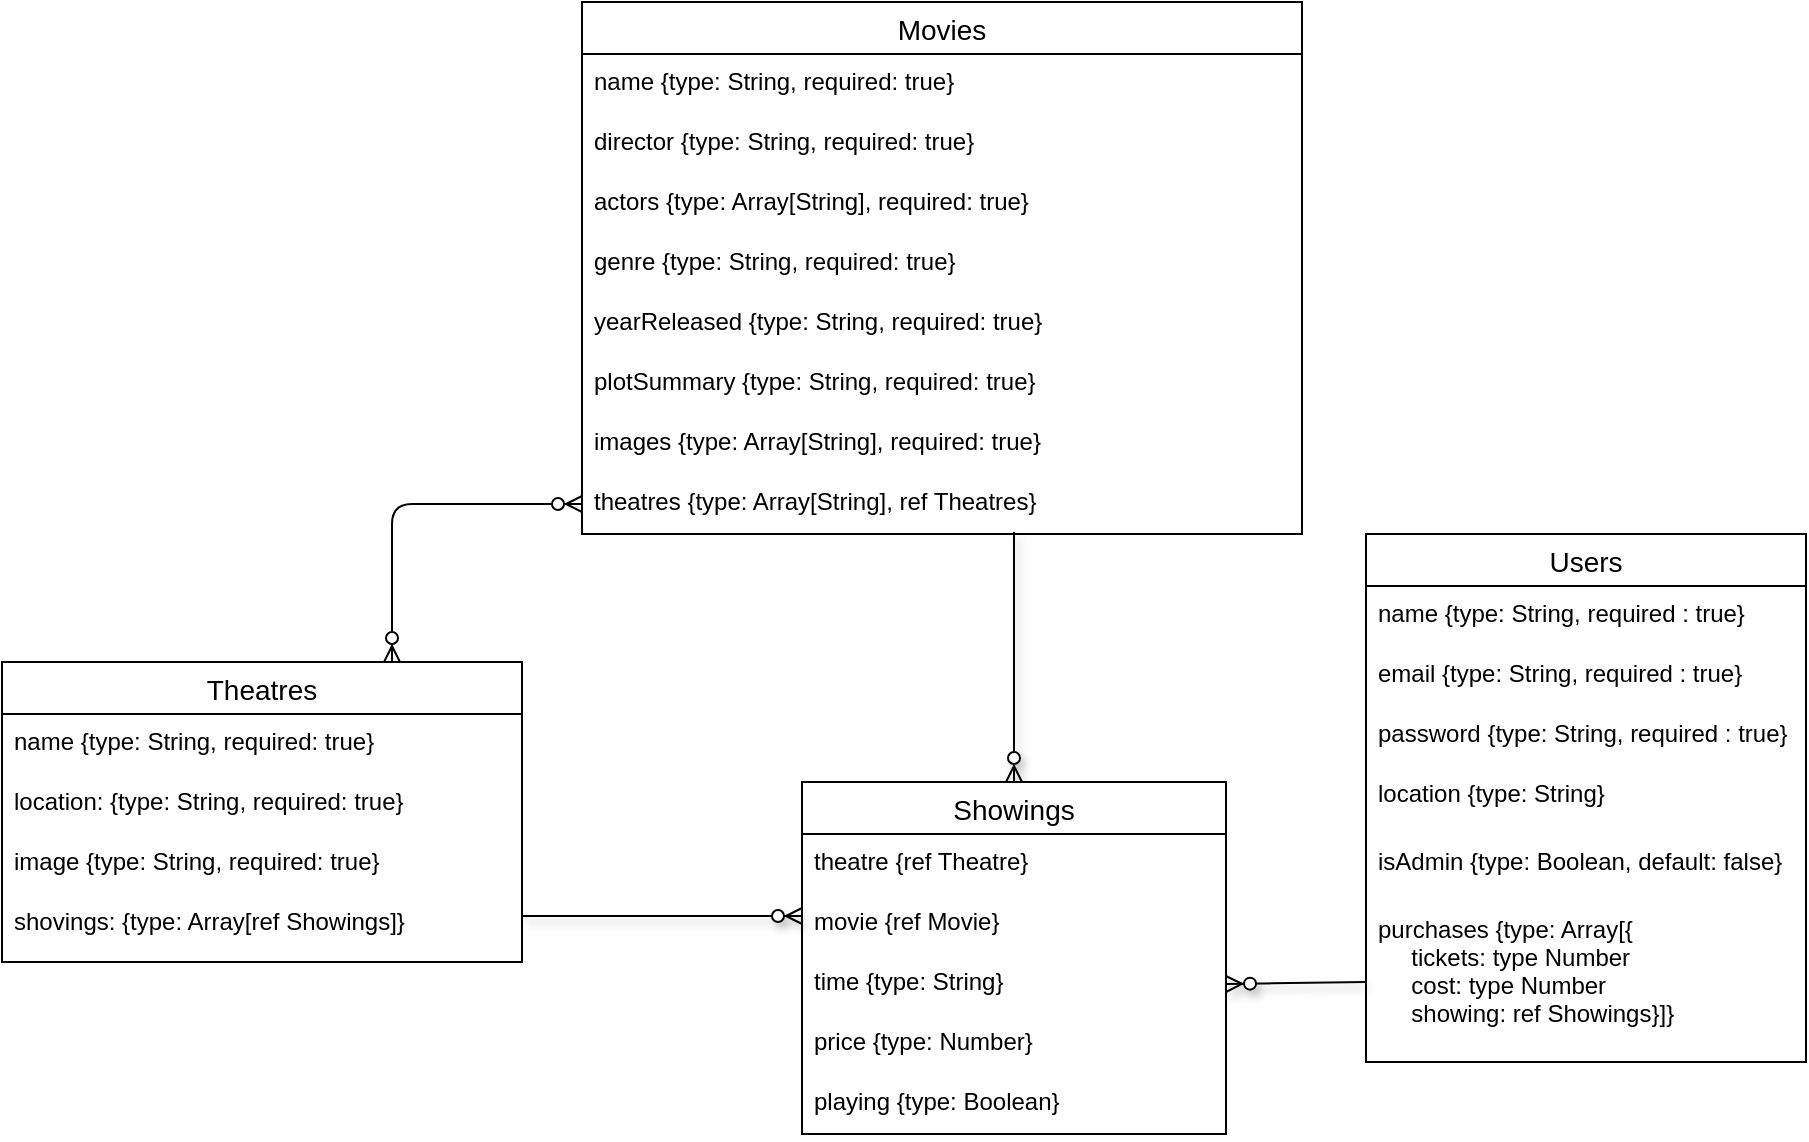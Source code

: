 <mxfile version="13.1.3">
    <diagram id="6hGFLwfOUW9BJ-s0fimq" name="Page-1">
        <mxGraphModel dx="312" dy="410" grid="1" gridSize="10" guides="1" tooltips="1" connect="1" arrows="1" fold="1" page="1" pageScale="1" pageWidth="827" pageHeight="1169" math="0" shadow="0">
            <root>
                <mxCell id="0"/>
                <mxCell id="1" parent="0"/>
                <mxCell id="2" value="" style="edgeStyle=orthogonalEdgeStyle;fontSize=12;html=1;endArrow=ERzeroToMany;endFill=1;startArrow=ERzeroToMany;entryX=0;entryY=0.5;entryDx=0;entryDy=0;exitX=0.75;exitY=0;exitDx=0;exitDy=0;" edge="1" parent="1" source="12" target="11">
                    <mxGeometry width="100" height="100" relative="1" as="geometry">
                        <mxPoint x="268" y="432" as="sourcePoint"/>
                        <mxPoint x="368" y="332" as="targetPoint"/>
                    </mxGeometry>
                </mxCell>
                <mxCell id="3" value="Movies" style="swimlane;fontStyle=0;childLayout=stackLayout;horizontal=1;startSize=26;horizontalStack=0;resizeParent=1;resizeParentMax=0;resizeLast=0;collapsible=1;marginBottom=0;align=center;fontSize=14;" vertex="1" parent="1">
                    <mxGeometry x="338" y="82" width="360" height="266" as="geometry"/>
                </mxCell>
                <mxCell id="4" value="name {type: String, required: true}" style="text;strokeColor=none;fillColor=none;spacingLeft=4;spacingRight=4;overflow=hidden;rotatable=0;points=[[0,0.5],[1,0.5]];portConstraint=eastwest;fontSize=12;" vertex="1" parent="3">
                    <mxGeometry y="26" width="360" height="30" as="geometry"/>
                </mxCell>
                <mxCell id="5" value="director {type: String, required: true}" style="text;strokeColor=none;fillColor=none;spacingLeft=4;spacingRight=4;overflow=hidden;rotatable=0;points=[[0,0.5],[1,0.5]];portConstraint=eastwest;fontSize=12;" vertex="1" parent="3">
                    <mxGeometry y="56" width="360" height="30" as="geometry"/>
                </mxCell>
                <mxCell id="6" value="actors {type: Array[String], required: true}" style="text;strokeColor=none;fillColor=none;spacingLeft=4;spacingRight=4;overflow=hidden;rotatable=0;points=[[0,0.5],[1,0.5]];portConstraint=eastwest;fontSize=12;" vertex="1" parent="3">
                    <mxGeometry y="86" width="360" height="30" as="geometry"/>
                </mxCell>
                <mxCell id="7" value="genre {type: String, required: true}" style="text;strokeColor=none;fillColor=none;spacingLeft=4;spacingRight=4;overflow=hidden;rotatable=0;points=[[0,0.5],[1,0.5]];portConstraint=eastwest;fontSize=12;" vertex="1" parent="3">
                    <mxGeometry y="116" width="360" height="30" as="geometry"/>
                </mxCell>
                <mxCell id="8" value="yearReleased {type: String, required: true}" style="text;strokeColor=none;fillColor=none;spacingLeft=4;spacingRight=4;overflow=hidden;rotatable=0;points=[[0,0.5],[1,0.5]];portConstraint=eastwest;fontSize=12;" vertex="1" parent="3">
                    <mxGeometry y="146" width="360" height="30" as="geometry"/>
                </mxCell>
                <mxCell id="9" value="plotSummary {type: String, required: true}" style="text;strokeColor=none;fillColor=none;spacingLeft=4;spacingRight=4;overflow=hidden;rotatable=0;points=[[0,0.5],[1,0.5]];portConstraint=eastwest;fontSize=12;" vertex="1" parent="3">
                    <mxGeometry y="176" width="360" height="30" as="geometry"/>
                </mxCell>
                <mxCell id="10" value="images {type: Array[String], required: true}" style="text;strokeColor=none;fillColor=none;spacingLeft=4;spacingRight=4;overflow=hidden;rotatable=0;points=[[0,0.5],[1,0.5]];portConstraint=eastwest;fontSize=12;" vertex="1" parent="3">
                    <mxGeometry y="206" width="360" height="30" as="geometry"/>
                </mxCell>
                <mxCell id="11" value="theatres {type: Array[String], ref Theatres}" style="text;strokeColor=none;fillColor=none;spacingLeft=4;spacingRight=4;overflow=hidden;rotatable=0;points=[[0,0.5],[1,0.5]];portConstraint=eastwest;fontSize=12;" vertex="1" parent="3">
                    <mxGeometry y="236" width="360" height="30" as="geometry"/>
                </mxCell>
                <mxCell id="12" value="Theatres" style="swimlane;fontStyle=0;childLayout=stackLayout;horizontal=1;startSize=26;horizontalStack=0;resizeParent=1;resizeParentMax=0;resizeLast=0;collapsible=1;marginBottom=0;align=center;fontSize=14;" vertex="1" parent="1">
                    <mxGeometry x="48" y="412" width="260" height="150" as="geometry"/>
                </mxCell>
                <mxCell id="13" value="name {type: String, required: true}" style="text;strokeColor=none;fillColor=none;spacingLeft=4;spacingRight=4;overflow=hidden;rotatable=0;points=[[0,0.5],[1,0.5]];portConstraint=eastwest;fontSize=12;" vertex="1" parent="12">
                    <mxGeometry y="26" width="260" height="30" as="geometry"/>
                </mxCell>
                <mxCell id="14" value="location: {type: String, required: true}" style="text;strokeColor=none;fillColor=none;spacingLeft=4;spacingRight=4;overflow=hidden;rotatable=0;points=[[0,0.5],[1,0.5]];portConstraint=eastwest;fontSize=12;" vertex="1" parent="12">
                    <mxGeometry y="56" width="260" height="30" as="geometry"/>
                </mxCell>
                <mxCell id="15" value="image {type: String, required: true}" style="text;strokeColor=none;fillColor=none;spacingLeft=4;spacingRight=4;overflow=hidden;rotatable=0;points=[[0,0.5],[1,0.5]];portConstraint=eastwest;fontSize=12;" vertex="1" parent="12">
                    <mxGeometry y="86" width="260" height="30" as="geometry"/>
                </mxCell>
                <mxCell id="16" value="shovings: {type: Array[ref Showings]}" style="text;strokeColor=none;fillColor=none;spacingLeft=4;spacingRight=4;overflow=hidden;rotatable=0;points=[[0,0.5],[1,0.5]];portConstraint=eastwest;fontSize=12;" vertex="1" parent="12">
                    <mxGeometry y="116" width="260" height="34" as="geometry"/>
                </mxCell>
                <mxCell id="17" value="" style="fontSize=12;html=1;endArrow=ERzeroToMany;endFill=1;shadow=1;entryX=0;entryY=0.5;entryDx=0;entryDy=0;" edge="1" parent="1">
                    <mxGeometry width="100" height="100" relative="1" as="geometry">
                        <mxPoint x="308" y="539" as="sourcePoint"/>
                        <mxPoint x="448.0" y="539" as="targetPoint"/>
                    </mxGeometry>
                </mxCell>
                <mxCell id="18" value="" style="fontSize=12;html=1;endArrow=ERzeroToMany;endFill=1;shadow=1;entryX=0.5;entryY=0;entryDx=0;entryDy=0;" edge="1" parent="1" target="19">
                    <mxGeometry width="100" height="100" relative="1" as="geometry">
                        <mxPoint x="554" y="347" as="sourcePoint"/>
                        <mxPoint x="398" y="442" as="targetPoint"/>
                    </mxGeometry>
                </mxCell>
                <mxCell id="19" value="Showings" style="swimlane;fontStyle=0;childLayout=stackLayout;horizontal=1;startSize=26;horizontalStack=0;resizeParent=1;resizeParentMax=0;resizeLast=0;collapsible=1;marginBottom=0;align=center;fontSize=14;" vertex="1" parent="1">
                    <mxGeometry x="448" y="472" width="212" height="176" as="geometry"/>
                </mxCell>
                <mxCell id="20" value="theatre {ref Theatre}" style="text;strokeColor=none;fillColor=none;spacingLeft=4;spacingRight=4;overflow=hidden;rotatable=0;points=[[0,0.5],[1,0.5]];portConstraint=eastwest;fontSize=12;" vertex="1" parent="19">
                    <mxGeometry y="26" width="212" height="30" as="geometry"/>
                </mxCell>
                <mxCell id="21" value="movie {ref Movie}" style="text;strokeColor=none;fillColor=none;spacingLeft=4;spacingRight=4;overflow=hidden;rotatable=0;points=[[0,0.5],[1,0.5]];portConstraint=eastwest;fontSize=12;" vertex="1" parent="19">
                    <mxGeometry y="56" width="212" height="30" as="geometry"/>
                </mxCell>
                <mxCell id="22" value="time {type: String}" style="text;strokeColor=none;fillColor=none;spacingLeft=4;spacingRight=4;overflow=hidden;rotatable=0;points=[[0,0.5],[1,0.5]];portConstraint=eastwest;fontSize=12;" vertex="1" parent="19">
                    <mxGeometry y="86" width="212" height="30" as="geometry"/>
                </mxCell>
                <mxCell id="23" value="price {type: Number}" style="text;strokeColor=none;fillColor=none;spacingLeft=4;spacingRight=4;overflow=hidden;rotatable=0;points=[[0,0.5],[1,0.5]];portConstraint=eastwest;fontSize=12;" vertex="1" parent="19">
                    <mxGeometry y="116" width="212" height="30" as="geometry"/>
                </mxCell>
                <mxCell id="24" value="playing {type: Boolean}" style="text;strokeColor=none;fillColor=none;spacingLeft=4;spacingRight=4;overflow=hidden;rotatable=0;points=[[0,0.5],[1,0.5]];portConstraint=eastwest;fontSize=12;" vertex="1" parent="19">
                    <mxGeometry y="146" width="212" height="30" as="geometry"/>
                </mxCell>
                <mxCell id="25" value="" style="fontSize=12;html=1;endArrow=ERzeroToMany;endFill=1;shadow=1;exitX=0;exitY=0.5;exitDx=0;exitDy=0;entryX=1;entryY=0.5;entryDx=0;entryDy=0;" edge="1" parent="1" source="32" target="22">
                    <mxGeometry width="100" height="100" relative="1" as="geometry">
                        <mxPoint x="478" y="482" as="sourcePoint"/>
                        <mxPoint x="578" y="382" as="targetPoint"/>
                    </mxGeometry>
                </mxCell>
                <mxCell id="26" value="Users" style="swimlane;fontStyle=0;childLayout=stackLayout;horizontal=1;startSize=26;horizontalStack=0;resizeParent=1;resizeParentMax=0;resizeLast=0;collapsible=1;marginBottom=0;align=center;fontSize=14;" vertex="1" parent="1">
                    <mxGeometry x="730" y="348" width="220" height="264" as="geometry"/>
                </mxCell>
                <mxCell id="27" value="name {type: String, required : true}" style="text;strokeColor=none;fillColor=none;spacingLeft=4;spacingRight=4;overflow=hidden;rotatable=0;points=[[0,0.5],[1,0.5]];portConstraint=eastwest;fontSize=12;" vertex="1" parent="26">
                    <mxGeometry y="26" width="220" height="30" as="geometry"/>
                </mxCell>
                <mxCell id="28" value="email {type: String, required : true}" style="text;strokeColor=none;fillColor=none;spacingLeft=4;spacingRight=4;overflow=hidden;rotatable=0;points=[[0,0.5],[1,0.5]];portConstraint=eastwest;fontSize=12;" vertex="1" parent="26">
                    <mxGeometry y="56" width="220" height="30" as="geometry"/>
                </mxCell>
                <mxCell id="29" value="password {type: String, required : true}" style="text;strokeColor=none;fillColor=none;spacingLeft=4;spacingRight=4;overflow=hidden;rotatable=0;points=[[0,0.5],[1,0.5]];portConstraint=eastwest;fontSize=12;" vertex="1" parent="26">
                    <mxGeometry y="86" width="220" height="30" as="geometry"/>
                </mxCell>
                <mxCell id="30" value="location {type: String}" style="text;strokeColor=none;fillColor=none;spacingLeft=4;spacingRight=4;overflow=hidden;rotatable=0;points=[[0,0.5],[1,0.5]];portConstraint=eastwest;fontSize=12;" vertex="1" parent="26">
                    <mxGeometry y="116" width="220" height="34" as="geometry"/>
                </mxCell>
                <mxCell id="31" value="isAdmin {type: Boolean, default: false}" style="text;strokeColor=none;fillColor=none;spacingLeft=4;spacingRight=4;overflow=hidden;rotatable=0;points=[[0,0.5],[1,0.5]];portConstraint=eastwest;fontSize=12;" vertex="1" parent="26">
                    <mxGeometry y="150" width="220" height="34" as="geometry"/>
                </mxCell>
                <mxCell id="32" value="purchases {type: Array[{&#10;     tickets: type Number&#10;     cost: type Number&#10;     showing: ref Showings}]}" style="text;strokeColor=none;fillColor=none;spacingLeft=4;spacingRight=4;overflow=hidden;rotatable=0;points=[[0,0.5],[1,0.5]];portConstraint=eastwest;fontSize=12;" vertex="1" parent="26">
                    <mxGeometry y="184" width="220" height="80" as="geometry"/>
                </mxCell>
            </root>
        </mxGraphModel>
    </diagram>
</mxfile>